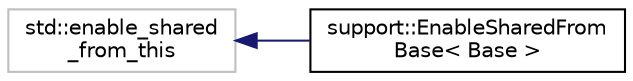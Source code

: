 digraph "Graphical Class Hierarchy"
{
 // LATEX_PDF_SIZE
  edge [fontname="Helvetica",fontsize="10",labelfontname="Helvetica",labelfontsize="10"];
  node [fontname="Helvetica",fontsize="10",shape=record];
  rankdir="LR";
  Node15 [label="std::enable_shared\l_from_this",height=0.2,width=0.4,color="grey75", fillcolor="white", style="filled",tooltip=" "];
  Node15 -> Node0 [dir="back",color="midnightblue",fontsize="10",style="solid",fontname="Helvetica"];
  Node0 [label="support::EnableSharedFrom\lBase\< Base \>",height=0.2,width=0.4,color="black", fillcolor="white", style="filled",URL="$classsupport_1_1EnableSharedFromBase.html",tooltip="A helper class for creating a shared pointer to self."];
}

